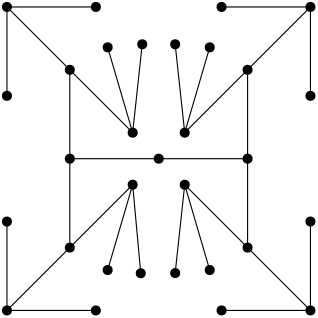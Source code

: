 <?xml version="1.0"?>
<!DOCTYPE ipe SYSTEM "ipe.dtd">
<ipe version="70107" creator="Ipe 7.1.8">
<info created="D:20160228153021" modified="D:20160228155050"/>
<ipestyle name="basic">
<symbol name="arrow/arc(spx)">
<path stroke="sym-stroke" fill="sym-stroke" pen="sym-pen">
0 0 m
-1 0.333 l
-1 -0.333 l
h
</path>
</symbol>
<symbol name="arrow/farc(spx)">
<path stroke="sym-stroke" fill="white" pen="sym-pen">
0 0 m
-1 0.333 l
-1 -0.333 l
h
</path>
</symbol>
<symbol name="arrow/ptarc(spx)">
<path stroke="sym-stroke" fill="sym-stroke" pen="sym-pen">
0 0 m
-1 0.333 l
-0.8 0 l
-1 -0.333 l
h
</path>
</symbol>
<symbol name="arrow/fptarc(spx)">
<path stroke="sym-stroke" fill="white" pen="sym-pen">
0 0 m
-1 0.333 l
-0.8 0 l
-1 -0.333 l
h
</path>
</symbol>
<symbol name="mark/circle(sx)" transformations="translations">
<path fill="sym-stroke">
0.6 0 0 0.6 0 0 e
0.4 0 0 0.4 0 0 e
</path>
</symbol>
<symbol name="mark/disk(sx)" transformations="translations">
<path fill="sym-stroke">
0.6 0 0 0.6 0 0 e
</path>
</symbol>
<symbol name="mark/fdisk(sfx)" transformations="translations">
<group>
<path fill="sym-fill">
0.5 0 0 0.5 0 0 e
</path>
<path fill="sym-stroke" fillrule="eofill">
0.6 0 0 0.6 0 0 e
0.4 0 0 0.4 0 0 e
</path>
</group>
</symbol>
<symbol name="mark/box(sx)" transformations="translations">
<path fill="sym-stroke" fillrule="eofill">
-0.6 -0.6 m
0.6 -0.6 l
0.6 0.6 l
-0.6 0.6 l
h
-0.4 -0.4 m
0.4 -0.4 l
0.4 0.4 l
-0.4 0.4 l
h
</path>
</symbol>
<symbol name="mark/square(sx)" transformations="translations">
<path fill="sym-stroke">
-0.6 -0.6 m
0.6 -0.6 l
0.6 0.6 l
-0.6 0.6 l
h
</path>
</symbol>
<symbol name="mark/fsquare(sfx)" transformations="translations">
<group>
<path fill="sym-fill">
-0.5 -0.5 m
0.5 -0.5 l
0.5 0.5 l
-0.5 0.5 l
h
</path>
<path fill="sym-stroke" fillrule="eofill">
-0.6 -0.6 m
0.6 -0.6 l
0.6 0.6 l
-0.6 0.6 l
h
-0.4 -0.4 m
0.4 -0.4 l
0.4 0.4 l
-0.4 0.4 l
h
</path>
</group>
</symbol>
<symbol name="mark/cross(sx)" transformations="translations">
<group>
<path fill="sym-stroke">
-0.43 -0.57 m
0.57 0.43 l
0.43 0.57 l
-0.57 -0.43 l
h
</path>
<path fill="sym-stroke">
-0.43 0.57 m
0.57 -0.43 l
0.43 -0.57 l
-0.57 0.43 l
h
</path>
</group>
</symbol>
<symbol name="arrow/fnormal(spx)">
<path stroke="sym-stroke" fill="white" pen="sym-pen">
0 0 m
-1 0.333 l
-1 -0.333 l
h
</path>
</symbol>
<symbol name="arrow/pointed(spx)">
<path stroke="sym-stroke" fill="sym-stroke" pen="sym-pen">
0 0 m
-1 0.333 l
-0.8 0 l
-1 -0.333 l
h
</path>
</symbol>
<symbol name="arrow/fpointed(spx)">
<path stroke="sym-stroke" fill="white" pen="sym-pen">
0 0 m
-1 0.333 l
-0.8 0 l
-1 -0.333 l
h
</path>
</symbol>
<symbol name="arrow/linear(spx)">
<path stroke="sym-stroke" pen="sym-pen">
-1 0.333 m
0 0 l
-1 -0.333 l
</path>
</symbol>
<symbol name="arrow/fdouble(spx)">
<path stroke="sym-stroke" fill="white" pen="sym-pen">
0 0 m
-1 0.333 l
-1 -0.333 l
h
-1 0 m
-2 0.333 l
-2 -0.333 l
h
</path>
</symbol>
<symbol name="arrow/double(spx)">
<path stroke="sym-stroke" fill="sym-stroke" pen="sym-pen">
0 0 m
-1 0.333 l
-1 -0.333 l
h
-1 0 m
-2 0.333 l
-2 -0.333 l
h
</path>
</symbol>
<pen name="heavier" value="0.8"/>
<pen name="fat" value="1.2"/>
<pen name="ultrafat" value="2"/>
<symbolsize name="large" value="5"/>
<symbolsize name="small" value="2"/>
<symbolsize name="tiny" value="1.1"/>
<arrowsize name="large" value="10"/>
<arrowsize name="small" value="5"/>
<arrowsize name="tiny" value="3"/>
<color name="red" value="1 0 0"/>
<color name="green" value="0 1 0"/>
<color name="blue" value="0 0 1"/>
<color name="yellow" value="1 1 0"/>
<color name="orange" value="1 0.647 0"/>
<color name="gold" value="1 0.843 0"/>
<color name="purple" value="0.627 0.125 0.941"/>
<color name="gray" value="0.745"/>
<color name="brown" value="0.647 0.165 0.165"/>
<color name="navy" value="0 0 0.502"/>
<color name="pink" value="1 0.753 0.796"/>
<color name="seagreen" value="0.18 0.545 0.341"/>
<color name="turquoise" value="0.251 0.878 0.816"/>
<color name="violet" value="0.933 0.51 0.933"/>
<color name="darkblue" value="0 0 0.545"/>
<color name="darkcyan" value="0 0.545 0.545"/>
<color name="darkgray" value="0.663"/>
<color name="darkgreen" value="0 0.392 0"/>
<color name="darkmagenta" value="0.545 0 0.545"/>
<color name="darkorange" value="1 0.549 0"/>
<color name="darkred" value="0.545 0 0"/>
<color name="lightblue" value="0.678 0.847 0.902"/>
<color name="lightcyan" value="0.878 1 1"/>
<color name="lightgray" value="0.827"/>
<color name="lightgreen" value="0.565 0.933 0.565"/>
<color name="lightyellow" value="1 1 0.878"/>
<dashstyle name="dashed" value="[4] 0"/>
<dashstyle name="dotted" value="[1 3] 0"/>
<dashstyle name="dash dotted" value="[4 2 1 2] 0"/>
<dashstyle name="dash dot dotted" value="[4 2 1 2 1 2] 0"/>
<textsize name="large" value="\large"/>
<textsize name="Large" value="\Large"/>
<textsize name="LARGE" value="\LARGE"/>
<textsize name="huge" value="\huge"/>
<textsize name="Huge" value="\Huge"/>
<textsize name="small" value="\small"/>
<textsize name="footnote" value="\footnotesize"/>
<textsize name="tiny" value="\tiny"/>
<textstyle name="center" begin="\begin{center}" end="\end{center}"/>
<textstyle name="itemize" begin="\begin{itemize}" end="\end{itemize}"/>
<textstyle name="item" begin="\begin{itemize}\item{}" end="\end{itemize}"/>
<gridsize name="4 pts" value="4"/>
<gridsize name="8 pts (~3 mm)" value="8"/>
<gridsize name="16 pts (~6 mm)" value="16"/>
<gridsize name="32 pts (~12 mm)" value="32"/>
<gridsize name="10 pts (~3.5 mm)" value="10"/>
<gridsize name="20 pts (~7 mm)" value="20"/>
<gridsize name="14 pts (~5 mm)" value="14"/>
<gridsize name="28 pts (~10 mm)" value="28"/>
<gridsize name="56 pts (~20 mm)" value="56"/>
<anglesize name="90 deg" value="90"/>
<anglesize name="60 deg" value="60"/>
<anglesize name="45 deg" value="45"/>
<anglesize name="30 deg" value="30"/>
<anglesize name="22.5 deg" value="22.5"/>
<tiling name="falling" angle="-60" step="4" width="1"/>
<tiling name="rising" angle="30" step="4" width="1"/>
</ipestyle>
<ipestyle name="bigpaper">
<layout paper="10000 6000" origin="0 0" frame="10000 6000"/>
<titlestyle pos="10 10" size="LARGE" color="title"  valign="baseline"/>
</ipestyle>
<page>
<layer name="alpha"/>
<view layers="alpha" active="alpha"/>
<path layer="alpha" stroke="black">
6848 3264 m
6880 3264 l
</path>
<path stroke="black">
6848 3264 m
6816 3264 l
</path>
<use name="mark/disk(sx)" pos="6848 3264" size="normal" stroke="black"/>
<use name="mark/disk(sx)" pos="6880 3264" size="normal" stroke="black"/>
<use name="mark/disk(sx)" pos="6816 3264" size="normal" stroke="black"/>
<path stroke="black">
6880 3264 m
6880 3232 l
</path>
<path stroke="black">
6880 3264 m
6880 3296 l
</path>
<path stroke="black">
6816 3264 m
6816 3232 l
</path>
<path stroke="black">
6816 3264 m
6816 3296 l
</path>
<use name="mark/disk(sx)" pos="6816 3296" size="normal" stroke="black"/>
<use name="mark/disk(sx)" pos="6880 3296" size="normal" stroke="black"/>
<use name="mark/disk(sx)" pos="6880 3232" size="normal" stroke="black"/>
<use name="mark/disk(sx)" pos="6816 3232" size="normal" stroke="black"/>
<path stroke="black">
6816 3296 m
6838.63 3273.37 l
</path>
<path stroke="black">
6880 3296 m
6857.37 3273.37 l
</path>
<path stroke="black">
6880 3232 m
6857.37 3254.63 l
</path>
<path stroke="black">
6816 3232 m
6838.63 3254.63 l
</path>
<path stroke="black">
6816 3232 m
6793.37 3209.37 l
</path>
<path stroke="black">
6880 3232 m
6902.63 3209.37 l
</path>
<path stroke="black">
6880 3296 m
6902.63 3318.63 l
</path>
<path stroke="black">
6816 3296 m
6793.37 3318.63 l
</path>
<use name="mark/disk(sx)" pos="6793.37 3318.63" size="normal" stroke="black"/>
<use name="mark/disk(sx)" pos="6838.63 3273.37" size="normal" stroke="black"/>
<use name="mark/disk(sx)" pos="6857.37 3273.37" size="normal" stroke="black"/>
<use name="mark/disk(sx)" pos="6902.63 3318.63" size="normal" stroke="black"/>
<use name="mark/disk(sx)" pos="6902.63 3209.37" size="normal" stroke="black"/>
<use name="mark/disk(sx)" pos="6857.37 3254.63" size="normal" stroke="black"/>
<use name="mark/disk(sx)" pos="6838.63 3254.63" size="normal" stroke="black"/>
<use name="mark/disk(sx)" pos="6793.37 3209.37" size="normal" stroke="black"/>
<path stroke="black">
6793.37 3318.63 m
6825.38 3318.63 l
</path>
<path stroke="black">
6793.37 3318.63 m
6793.37 3286.63 l
</path>
<path stroke="black">
6902.63 3318.63 m
6870.63 3318.63 l
</path>
<path stroke="black">
6902.63 3318.63 m
6902.63 3286.63 l
</path>
<path stroke="black">
6902.63 3209.37 m
6902.63 3241.38 l
</path>
<path stroke="black">
6902.63 3209.37 m
6870.63 3209.37 l
</path>
<path stroke="black">
6793.37 3209.37 m
6825.37 3209.37 l
</path>
<path stroke="black">
6793.37 3209.37 m
6793.37 3241.37 l
</path>
<use name="mark/disk(sx)" pos="6793.37 3286.63" size="normal" stroke="black"/>
<use name="mark/disk(sx)" pos="6825.38 3318.63" size="normal" stroke="black"/>
<use name="mark/disk(sx)" pos="6870.63 3318.63" size="normal" stroke="black"/>
<use name="mark/disk(sx)" pos="6902.63 3286.63" size="normal" stroke="black"/>
<use name="mark/disk(sx)" pos="6902.63 3241.38" size="normal" stroke="black"/>
<use name="mark/disk(sx)" pos="6870.63 3209.37" size="normal" stroke="black"/>
<use name="mark/disk(sx)" pos="6793.37 3241.37" size="normal" stroke="black"/>
<use name="mark/disk(sx)" pos="6825.37 3209.37" size="normal" stroke="black"/>
<path stroke="black">
6857.37 3254.63 m
6866.37 3223.92 l
</path>
<path stroke="black">
6857.37 3254.63 m
6853.93 3222.82 l
</path>
<use name="mark/disk(sx)" pos="6866.37 3223.92" size="normal" stroke="black"/>
<use name="mark/disk(sx)" pos="6853.93 3222.82" size="normal" stroke="black"/>
<path stroke="black">
6838.63 3254.63 m
6829.63 3223.92 l
</path>
<path stroke="black">
6838.63 3254.63 m
6841.54 3222.76 l
</path>
<use name="mark/disk(sx)" pos="6829.63 3223.92" size="normal" stroke="black"/>
<use name="mark/disk(sx)" pos="6841.54 3222.76" size="normal" stroke="black"/>
<path stroke="black">
6838.63 3273.37 m
6829.63 3304.08 l
</path>
<path stroke="black">
6838.63 3273.37 m
6842.07 3305.19 l
</path>
<use name="mark/disk(sx)" pos="6842.07 3305.19" size="normal" stroke="black"/>
<use name="mark/disk(sx)" pos="6829.63 3304.08" size="normal" stroke="black"/>
<path stroke="black">
6857.37 3273.37 m
6853.93 3305.19 l
</path>
<path stroke="black">
6857.37 3273.37 m
6866.37 3304.09 l
</path>
<use name="mark/disk(sx)" pos="6866.37 3304.09" size="normal" stroke="black"/>
<use name="mark/disk(sx)" pos="6853.93 3305.19" size="normal" stroke="black"/>
</page>
</ipe>
